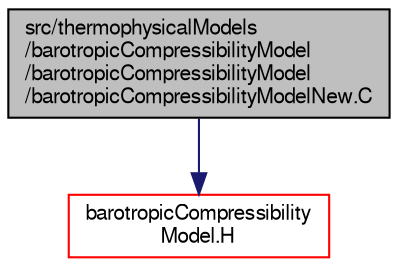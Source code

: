 digraph "src/thermophysicalModels/barotropicCompressibilityModel/barotropicCompressibilityModel/barotropicCompressibilityModelNew.C"
{
  bgcolor="transparent";
  edge [fontname="FreeSans",fontsize="10",labelfontname="FreeSans",labelfontsize="10"];
  node [fontname="FreeSans",fontsize="10",shape=record];
  Node0 [label="src/thermophysicalModels\l/barotropicCompressibilityModel\l/barotropicCompressibilityModel\l/barotropicCompressibilityModelNew.C",height=0.2,width=0.4,color="black", fillcolor="grey75", style="filled", fontcolor="black"];
  Node0 -> Node1 [color="midnightblue",fontsize="10",style="solid",fontname="FreeSans"];
  Node1 [label="barotropicCompressibility\lModel.H",height=0.2,width=0.4,color="red",URL="$a15365.html"];
}
